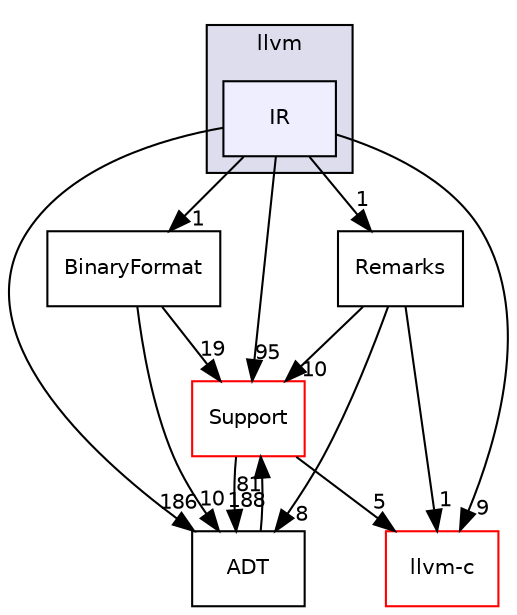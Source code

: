digraph "include/llvm/IR" {
  bgcolor=transparent;
  compound=true
  node [ fontsize="10", fontname="Helvetica"];
  edge [ labelfontsize="10", labelfontname="Helvetica"];
  subgraph clusterdir_dcde91663b8816e1e2311938ccd8f690 {
    graph [ bgcolor="#ddddee", pencolor="black", label="llvm" fontname="Helvetica", fontsize="10", URL="dir_dcde91663b8816e1e2311938ccd8f690.html"]
  dir_c3e93f23a4a31c717998b98ce143b7c0 [shape=box, label="IR", style="filled", fillcolor="#eeeeff", pencolor="black", URL="dir_c3e93f23a4a31c717998b98ce143b7c0.html"];
  }
  dir_ae1e398ac700924fa434b51c248a5531 [shape=box label="Support" color="red" URL="dir_ae1e398ac700924fa434b51c248a5531.html"];
  dir_32453792af2ba70c54e3ccae3a790d1b [shape=box label="ADT" URL="dir_32453792af2ba70c54e3ccae3a790d1b.html"];
  dir_db1e4f1ef1b4536ff54becd23c94e664 [shape=box label="llvm-c" color="red" URL="dir_db1e4f1ef1b4536ff54becd23c94e664.html"];
  dir_76bc56fc1555430657f301d4de3959f5 [shape=box label="BinaryFormat" URL="dir_76bc56fc1555430657f301d4de3959f5.html"];
  dir_e0c199ff072a743662e28b1da00c9be8 [shape=box label="Remarks" URL="dir_e0c199ff072a743662e28b1da00c9be8.html"];
  dir_c3e93f23a4a31c717998b98ce143b7c0->dir_ae1e398ac700924fa434b51c248a5531 [headlabel="95", labeldistance=1.5 headhref="dir_000010_000011.html"];
  dir_c3e93f23a4a31c717998b98ce143b7c0->dir_32453792af2ba70c54e3ccae3a790d1b [headlabel="186", labeldistance=1.5 headhref="dir_000010_000007.html"];
  dir_c3e93f23a4a31c717998b98ce143b7c0->dir_db1e4f1ef1b4536ff54becd23c94e664 [headlabel="9", labeldistance=1.5 headhref="dir_000010_000002.html"];
  dir_c3e93f23a4a31c717998b98ce143b7c0->dir_76bc56fc1555430657f301d4de3959f5 [headlabel="1", labeldistance=1.5 headhref="dir_000010_000020.html"];
  dir_c3e93f23a4a31c717998b98ce143b7c0->dir_e0c199ff072a743662e28b1da00c9be8 [headlabel="1", labeldistance=1.5 headhref="dir_000010_000298.html"];
  dir_ae1e398ac700924fa434b51c248a5531->dir_32453792af2ba70c54e3ccae3a790d1b [headlabel="188", labeldistance=1.5 headhref="dir_000011_000007.html"];
  dir_ae1e398ac700924fa434b51c248a5531->dir_db1e4f1ef1b4536ff54becd23c94e664 [headlabel="5", labeldistance=1.5 headhref="dir_000011_000002.html"];
  dir_32453792af2ba70c54e3ccae3a790d1b->dir_ae1e398ac700924fa434b51c248a5531 [headlabel="81", labeldistance=1.5 headhref="dir_000007_000011.html"];
  dir_76bc56fc1555430657f301d4de3959f5->dir_ae1e398ac700924fa434b51c248a5531 [headlabel="19", labeldistance=1.5 headhref="dir_000020_000011.html"];
  dir_76bc56fc1555430657f301d4de3959f5->dir_32453792af2ba70c54e3ccae3a790d1b [headlabel="10", labeldistance=1.5 headhref="dir_000020_000007.html"];
  dir_e0c199ff072a743662e28b1da00c9be8->dir_ae1e398ac700924fa434b51c248a5531 [headlabel="10", labeldistance=1.5 headhref="dir_000298_000011.html"];
  dir_e0c199ff072a743662e28b1da00c9be8->dir_32453792af2ba70c54e3ccae3a790d1b [headlabel="8", labeldistance=1.5 headhref="dir_000298_000007.html"];
  dir_e0c199ff072a743662e28b1da00c9be8->dir_db1e4f1ef1b4536ff54becd23c94e664 [headlabel="1", labeldistance=1.5 headhref="dir_000298_000002.html"];
}
